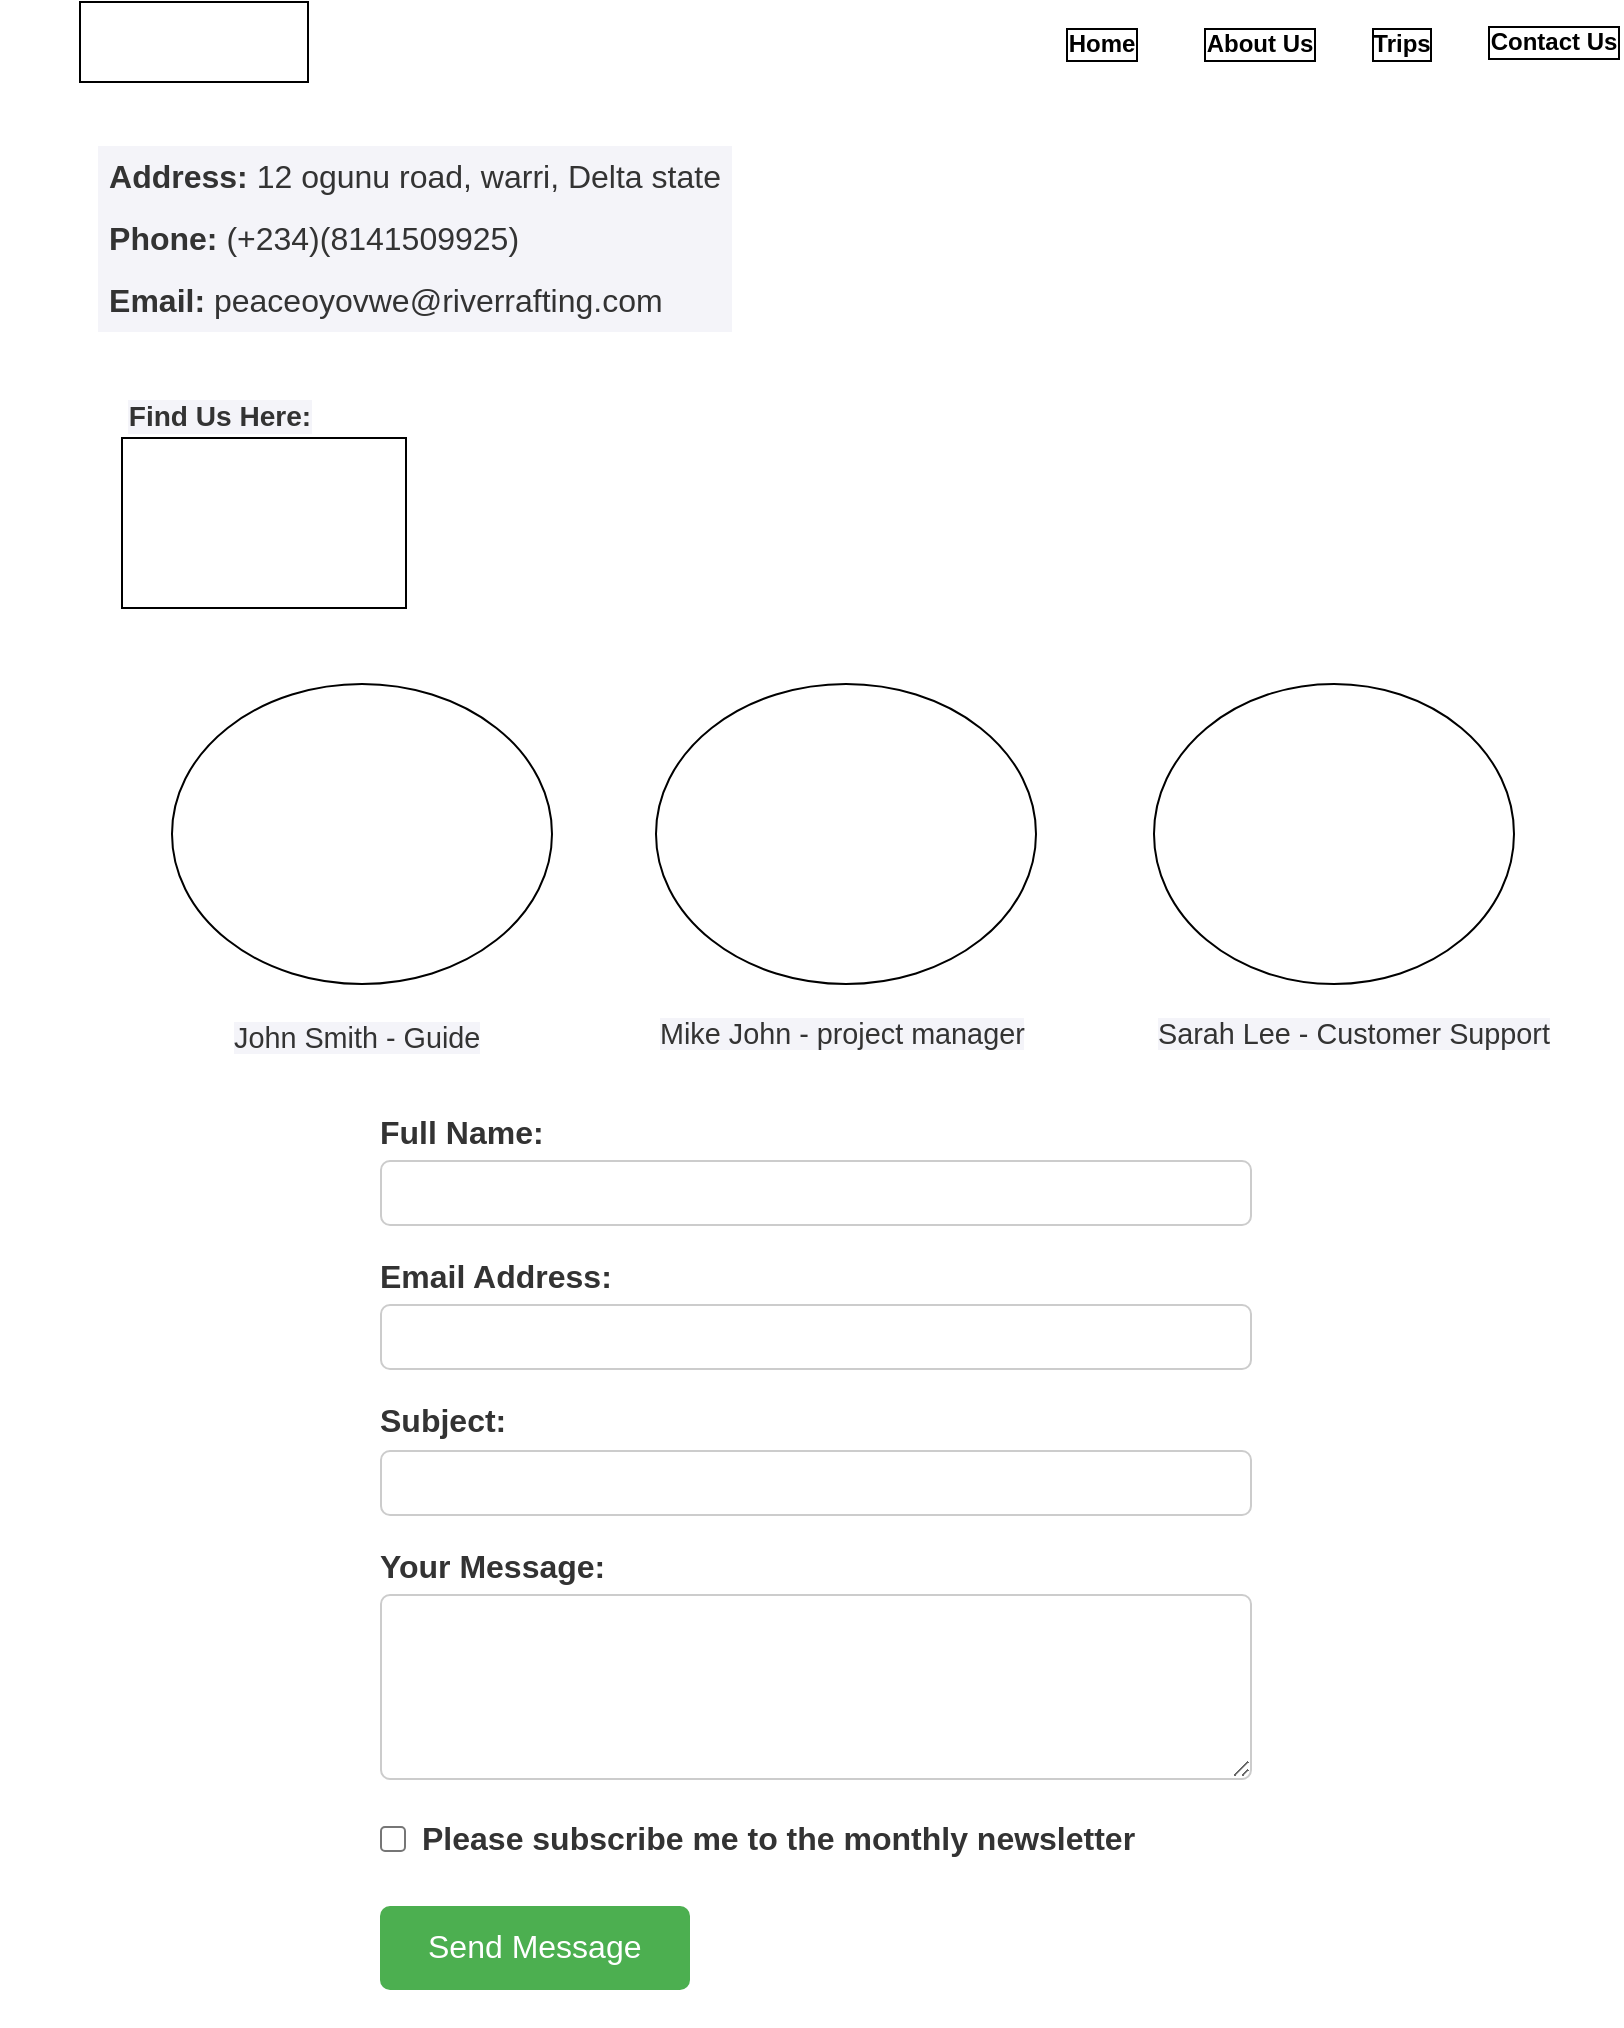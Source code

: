 <mxfile version="27.1.4">
  <diagram name="Page-1" id="Aekc2kSoGCSQNtCucTmB">
    <mxGraphModel dx="1342" dy="728" grid="0" gridSize="1" guides="1" tooltips="1" connect="0" arrows="0" fold="1" page="1" pageScale="1" pageWidth="850" pageHeight="1100" math="0" shadow="0">
      <root>
        <mxCell id="0" />
        <mxCell id="1" parent="0" />
        <mxCell id="SF5xmufkMhCxNSbuVgOZ-1" value="" style="ellipse;whiteSpace=wrap;html=1;" parent="1" vertex="1">
          <mxGeometry x="86" y="346" width="190" height="150" as="geometry" />
        </mxCell>
        <mxCell id="SF5xmufkMhCxNSbuVgOZ-2" value="" style="ellipse;whiteSpace=wrap;html=1;" parent="1" vertex="1">
          <mxGeometry x="328" y="346" width="190" height="150" as="geometry" />
        </mxCell>
        <mxCell id="SF5xmufkMhCxNSbuVgOZ-3" value="" style="ellipse;whiteSpace=wrap;html=1;" parent="1" vertex="1">
          <mxGeometry x="577" y="346" width="180" height="150" as="geometry" />
        </mxCell>
        <mxCell id="1UF0MUQRRNph1ceyEpth-7" value="&#xa;&lt;h3 style=&quot;margin: 0px; padding: 0px; box-sizing: border-box; color: rgb(51, 51, 51); font-family: Arial, sans-serif; font-style: normal; font-variant-ligatures: normal; font-variant-caps: normal; letter-spacing: normal; orphans: 2; text-align: start; text-indent: 0px; text-transform: none; widows: 2; word-spacing: 0px; -webkit-text-stroke-width: 0px; white-space: normal; background-color: rgb(244, 244, 249); text-decoration-thickness: initial; text-decoration-style: initial; text-decoration-color: initial;&quot;&gt;Find Us Here:&lt;/h3&gt;&#xa;&#xa;" style="text;strokeColor=none;align=center;fillColor=none;html=1;verticalAlign=middle;whiteSpace=wrap;rounded=0;labelBorderColor=none;fontStyle=0" vertex="1" parent="1">
          <mxGeometry y="206" width="220" height="26" as="geometry" />
        </mxCell>
        <mxCell id="1UF0MUQRRNph1ceyEpth-9" value="Home" style="text;strokeColor=none;align=center;fillColor=none;verticalAlign=middle;rounded=0;labelBorderColor=default;fontStyle=1;html=1;whiteSpace=wrap;labelBackgroundColor=none;" vertex="1" parent="1">
          <mxGeometry x="517" y="10" width="68" height="32" as="geometry" />
        </mxCell>
        <UserObject label="&#xa;&lt;p style=&quot;margin: 0px; padding: 6px; box-sizing: border-box; color: rgb(51, 51, 51); font-family: Arial, sans-serif; font-size: medium; font-style: normal; font-variant-ligatures: normal; font-variant-caps: normal; font-weight: 400; letter-spacing: normal; orphans: 2; text-align: start; text-indent: 0px; text-transform: none; widows: 2; word-spacing: 0px; -webkit-text-stroke-width: 0px; white-space: normal; background-color: rgb(244, 244, 249); text-decoration-thickness: initial; text-decoration-style: initial; text-decoration-color: initial;&quot;&gt;&lt;strong style=&quot;margin: 0px; padding: 0px; box-sizing: border-box;&quot;&gt;Address:&lt;/strong&gt;&lt;span&gt;&amp;nbsp;&lt;/span&gt;12 ogunu road, warri, Delta state&lt;/p&gt;&lt;p style=&quot;margin: 0px; padding: 6px; box-sizing: border-box; color: rgb(51, 51, 51); font-family: Arial, sans-serif; font-size: medium; font-style: normal; font-variant-ligatures: normal; font-variant-caps: normal; font-weight: 400; letter-spacing: normal; orphans: 2; text-align: start; text-indent: 0px; text-transform: none; widows: 2; word-spacing: 0px; -webkit-text-stroke-width: 0px; white-space: normal; background-color: rgb(244, 244, 249); text-decoration-thickness: initial; text-decoration-style: initial; text-decoration-color: initial;&quot;&gt;&lt;strong style=&quot;margin: 0px; padding: 0px; box-sizing: border-box;&quot;&gt;Phone:&lt;/strong&gt;&lt;span&gt;&amp;nbsp;&lt;/span&gt;(+234)(8141509925)&lt;/p&gt;&lt;p style=&quot;margin: 0px; padding: 6px; box-sizing: border-box; color: rgb(51, 51, 51); font-family: Arial, sans-serif; font-size: medium; font-style: normal; font-variant-ligatures: normal; font-variant-caps: normal; font-weight: 400; letter-spacing: normal; orphans: 2; text-align: start; text-indent: 0px; text-transform: none; widows: 2; word-spacing: 0px; -webkit-text-stroke-width: 0px; white-space: normal; background-color: rgb(244, 244, 249); text-decoration-thickness: initial; text-decoration-style: initial; text-decoration-color: initial;&quot;&gt;&lt;strong style=&quot;margin: 0px; padding: 0px; box-sizing: border-box;&quot;&gt;Email:&lt;/strong&gt;&lt;span&gt;&amp;nbsp;&lt;/span&gt;peaceoyovwe@riverrafting.com&lt;/p&gt;&#xa;&#xa;" link="&#xa;&lt;p style=&quot;margin: 0px; padding: 6px; box-sizing: border-box; color: rgb(51, 51, 51); font-family: Arial, sans-serif; font-size: medium; font-style: normal; font-variant-ligatures: normal; font-variant-caps: normal; font-weight: 400; letter-spacing: normal; orphans: 2; text-align: start; text-indent: 0px; text-transform: none; widows: 2; word-spacing: 0px; -webkit-text-stroke-width: 0px; white-space: normal; background-color: rgb(244, 244, 249); text-decoration-thickness: initial; text-decoration-style: initial; text-decoration-color: initial;&quot;&gt;&lt;strong style=&quot;margin: 0px; padding: 0px; box-sizing: border-box;&quot;&gt;Address:&lt;/strong&gt;&lt;span&gt;&amp;nbsp;&lt;/span&gt;12 ogunu road, warri, Delta state&lt;/p&gt;&lt;p style=&quot;margin: 0px; padding: 6px; box-sizing: border-box; color: rgb(51, 51, 51); font-family: Arial, sans-serif; font-size: medium; font-style: normal; font-variant-ligatures: normal; font-variant-caps: normal; font-weight: 400; letter-spacing: normal; orphans: 2; text-align: start; text-indent: 0px; text-transform: none; widows: 2; word-spacing: 0px; -webkit-text-stroke-width: 0px; white-space: normal; background-color: rgb(244, 244, 249); text-decoration-thickness: initial; text-decoration-style: initial; text-decoration-color: initial;&quot;&gt;&lt;strong style=&quot;margin: 0px; padding: 0px; box-sizing: border-box;&quot;&gt;Phone:&lt;/strong&gt;&lt;span&gt;&amp;nbsp;&lt;/span&gt;(+234)(8141509925)&lt;/p&gt;&lt;p style=&quot;margin: 0px; padding: 6px; box-sizing: border-box; color: rgb(51, 51, 51); font-family: Arial, sans-serif; font-size: medium; font-style: normal; font-variant-ligatures: normal; font-variant-caps: normal; font-weight: 400; letter-spacing: normal; orphans: 2; text-align: start; text-indent: 0px; text-transform: none; widows: 2; word-spacing: 0px; -webkit-text-stroke-width: 0px; white-space: normal; background-color: rgb(244, 244, 249); text-decoration-thickness: initial; text-decoration-style: initial; text-decoration-color: initial;&quot;&gt;&lt;strong style=&quot;margin: 0px; padding: 0px; box-sizing: border-box;&quot;&gt;Email:&lt;/strong&gt;&lt;span&gt;&amp;nbsp;&lt;/span&gt;peaceoyovwe@riverrafting.com&lt;/p&gt;&#xa;&#xa;" id="1UF0MUQRRNph1ceyEpth-10">
          <mxCell style="text;strokeColor=none;align=center;fillColor=none;html=1;verticalAlign=middle;whiteSpace=wrap;rounded=0;labelBorderColor=none;fontStyle=1" vertex="1" parent="1">
            <mxGeometry x="25" y="60" width="365" height="140" as="geometry" />
          </mxCell>
        </UserObject>
        <mxCell id="1UF0MUQRRNph1ceyEpth-13" value="&lt;label for=&quot;fullname&quot; style=&quot;margin: 1rem 0px 0px; padding: 0px; box-sizing: border-box; display: block; font-weight: bold; color: rgb(51, 51, 51); font-family: Arial, sans-serif; font-size: medium; font-style: normal; font-variant-ligatures: normal; font-variant-caps: normal; letter-spacing: normal; orphans: 2; text-align: start; text-indent: 0px; text-transform: none; widows: 2; word-spacing: 0px; -webkit-text-stroke-width: 0px; white-space: normal; text-decoration-thickness: initial; text-decoration-style: initial; text-decoration-color: initial;&quot;&gt;Full Name:&lt;/label&gt;&lt;input type=&quot;text&quot; id=&quot;fullname&quot; name=&quot;fullname&quot; required=&quot;&quot; style=&quot;margin: 0.25rem 0px 0px; padding: 0.5rem; box-sizing: border-box; width: 436px; border: 1px solid rgb(204, 204, 204); border-radius: 5px; orphans: 2; widows: 2; -webkit-text-stroke-width: 0px; white-space: normal; text-decoration-thickness: initial; text-decoration-style: initial; text-decoration-color: initial;&quot;&gt;&lt;span style=&quot;color: rgb(51, 51, 51); font-family: Arial, sans-serif; font-size: medium; font-style: normal; font-variant-ligatures: normal; font-variant-caps: normal; font-weight: 400; letter-spacing: normal; orphans: 2; text-align: start; text-indent: 0px; text-transform: none; widows: 2; word-spacing: 0px; -webkit-text-stroke-width: 0px; white-space: normal; background-color: rgb(255, 255, 255); text-decoration-thickness: initial; text-decoration-style: initial; text-decoration-color: initial; display: inline !important; float: none;&quot;&gt;&lt;/span&gt;&lt;label for=&quot;email&quot; style=&quot;margin: 1rem 0px 0px; padding: 0px; box-sizing: border-box; display: block; font-weight: bold; color: rgb(51, 51, 51); font-family: Arial, sans-serif; font-size: medium; font-style: normal; font-variant-ligatures: normal; font-variant-caps: normal; letter-spacing: normal; orphans: 2; text-align: start; text-indent: 0px; text-transform: none; widows: 2; word-spacing: 0px; -webkit-text-stroke-width: 0px; white-space: normal; text-decoration-thickness: initial; text-decoration-style: initial; text-decoration-color: initial;&quot;&gt;Email Address:&lt;/label&gt;&lt;input type=&quot;email&quot; id=&quot;email&quot; name=&quot;email&quot; required=&quot;&quot; style=&quot;margin: 0.25rem 0px 0px; padding: 0.5rem; box-sizing: border-box; width: 436px; border: 1px solid rgb(204, 204, 204); border-radius: 5px; orphans: 2; widows: 2; -webkit-text-stroke-width: 0px; white-space: normal; text-decoration-thickness: initial; text-decoration-style: initial; text-decoration-color: initial;&quot;&gt;&lt;span style=&quot;color: rgb(51, 51, 51); font-family: Arial, sans-serif; font-size: medium; font-style: normal; font-variant-ligatures: normal; font-variant-caps: normal; font-weight: 400; letter-spacing: normal; orphans: 2; text-align: start; text-indent: 0px; text-transform: none; widows: 2; word-spacing: 0px; -webkit-text-stroke-width: 0px; white-space: normal; background-color: rgb(255, 255, 255); text-decoration-thickness: initial; text-decoration-style: initial; text-decoration-color: initial; display: inline !important; float: none;&quot;&gt;&lt;/span&gt;&lt;label for=&quot;subject&quot; style=&quot;margin: 1rem 0px 0px; padding: 0px; box-sizing: border-box; display: block; font-weight: bold; color: rgb(51, 51, 51); font-family: Arial, sans-serif; font-size: medium; font-style: normal; font-variant-ligatures: normal; font-variant-caps: normal; letter-spacing: normal; orphans: 2; text-align: start; text-indent: 0px; text-transform: none; widows: 2; word-spacing: 0px; -webkit-text-stroke-width: 0px; white-space: normal; text-decoration-thickness: initial; text-decoration-style: initial; text-decoration-color: initial;&quot;&gt;Subject:&lt;/label&gt;&lt;input type=&quot;text&quot; id=&quot;subject&quot; name=&quot;subject&quot; style=&quot;margin: 0.25rem 0px 0px; padding: 0.5rem; box-sizing: border-box; width: 436px; border: 1px solid rgb(204, 204, 204); border-radius: 5px; orphans: 2; widows: 2; -webkit-text-stroke-width: 0px; white-space: normal; text-decoration-thickness: initial; text-decoration-style: initial; text-decoration-color: initial;&quot;&gt;&lt;span style=&quot;color: rgb(51, 51, 51); font-family: Arial, sans-serif; font-size: medium; font-style: normal; font-variant-ligatures: normal; font-variant-caps: normal; font-weight: 400; letter-spacing: normal; orphans: 2; text-align: start; text-indent: 0px; text-transform: none; widows: 2; word-spacing: 0px; -webkit-text-stroke-width: 0px; white-space: normal; background-color: rgb(255, 255, 255); text-decoration-thickness: initial; text-decoration-style: initial; text-decoration-color: initial; display: inline !important; float: none;&quot;&gt;&lt;/span&gt;&lt;label for=&quot;message&quot; style=&quot;margin: 1rem 0px 0px; padding: 0px; box-sizing: border-box; display: block; font-weight: bold; color: rgb(51, 51, 51); font-family: Arial, sans-serif; font-size: medium; font-style: normal; font-variant-ligatures: normal; font-variant-caps: normal; letter-spacing: normal; orphans: 2; text-align: start; text-indent: 0px; text-transform: none; widows: 2; word-spacing: 0px; -webkit-text-stroke-width: 0px; white-space: normal; text-decoration-thickness: initial; text-decoration-style: initial; text-decoration-color: initial;&quot;&gt;Your Message:&lt;/label&gt;&lt;textarea id=&quot;message&quot; name=&quot;message&quot; rows=&quot;5&quot; required=&quot;&quot; style=&quot;margin: 0.25rem 0px 0px; padding: 0.5rem; box-sizing: border-box; width: 436px; border: 1px solid rgb(204, 204, 204); border-radius: 5px; orphans: 2; widows: 2; -webkit-text-stroke-width: 0px; text-decoration-thickness: initial; text-decoration-style: initial; text-decoration-color: initial;&quot;&gt;&lt;/textarea&gt;&lt;span style=&quot;color: rgb(51, 51, 51); font-family: Arial, sans-serif; font-size: medium; font-style: normal; font-variant-ligatures: normal; font-variant-caps: normal; font-weight: 400; letter-spacing: normal; orphans: 2; text-align: start; text-indent: 0px; text-transform: none; widows: 2; word-spacing: 0px; -webkit-text-stroke-width: 0px; white-space: normal; background-color: rgb(255, 255, 255); text-decoration-thickness: initial; text-decoration-style: initial; text-decoration-color: initial; display: inline !important; float: none;&quot;&gt;&lt;/span&gt;&lt;label class=&quot;newsletter&quot; style=&quot;margin: 1em 0px 0px; padding: 0px; box-sizing: border-box; display: flex; font-weight: bold; align-items: center; gap: 0.5em; color: rgb(51, 51, 51); font-family: Arial, sans-serif; font-size: medium; font-style: normal; font-variant-ligatures: normal; font-variant-caps: normal; letter-spacing: normal; orphans: 2; text-align: start; text-indent: 0px; text-transform: none; widows: 2; word-spacing: 0px; -webkit-text-stroke-width: 0px; white-space: normal; text-decoration-thickness: initial; text-decoration-style: initial; text-decoration-color: initial;&quot;&gt;&lt;input type=&quot;checkbox&quot; name=&quot;subscribe&quot; style=&quot;margin: 0px; padding: 0px; box-sizing: border-box;&quot;&gt;Please subscribe me to the monthly newsletter&lt;/label&gt;&lt;button type=&quot;submit&quot; class=&quot;submit-button&quot; style=&quot;margin: 1.5rem 0px 0px; padding: 0.75rem 1.5rem; box-sizing: border-box; background-color: rgb(76, 175, 80); color: white; border: none; font-size: 1rem; border-radius: 5px; cursor: pointer; orphans: 2; widows: 2; -webkit-text-stroke-width: 0px; white-space: normal; text-decoration-thickness: initial; text-decoration-style: initial; text-decoration-color: initial;&quot;&gt;Send Message&lt;/button&gt;" style="text;whiteSpace=wrap;html=1;" vertex="1" parent="1">
          <mxGeometry x="188" y="538" width="464" height="479" as="geometry" />
        </mxCell>
        <mxCell id="1UF0MUQRRNph1ceyEpth-17" value="&lt;span style=&quot;color: rgb(51, 51, 51); font-family: Arial, sans-serif; font-size: 14.4px; font-style: normal; font-variant-ligatures: normal; font-variant-caps: normal; font-weight: 500; letter-spacing: normal; orphans: 2; text-align: center; text-indent: 0px; text-transform: none; widows: 2; word-spacing: 0px; -webkit-text-stroke-width: 0px; white-space: normal; background-color: rgb(244, 244, 249); text-decoration-thickness: initial; text-decoration-style: initial; text-decoration-color: initial; display: inline !important; float: none;&quot;&gt;John Smith - Guide&lt;/span&gt;" style="text;whiteSpace=wrap;html=1;" vertex="1" parent="1">
          <mxGeometry x="115" y="508.004" width="142" height="30" as="geometry" />
        </mxCell>
        <mxCell id="1UF0MUQRRNph1ceyEpth-18" value="&lt;span style=&quot;color: rgb(51, 51, 51); font-family: Arial, sans-serif; font-size: 14.4px; font-style: normal; font-variant-ligatures: normal; font-variant-caps: normal; font-weight: 500; letter-spacing: normal; orphans: 2; text-align: center; text-indent: 0px; text-transform: none; widows: 2; word-spacing: 0px; -webkit-text-stroke-width: 0px; white-space: normal; background-color: rgb(244, 244, 249); text-decoration-thickness: initial; text-decoration-style: initial; text-decoration-color: initial; display: inline !important; float: none;&quot;&gt;Mike John - project manager&lt;/span&gt;" style="text;whiteSpace=wrap;html=1;" vertex="1" parent="1">
          <mxGeometry x="328" y="506" width="189" height="30" as="geometry" />
        </mxCell>
        <mxCell id="1UF0MUQRRNph1ceyEpth-19" value="&lt;span style=&quot;color: rgb(51, 51, 51); font-family: Arial, sans-serif; font-size: 14.4px; font-style: normal; font-variant-ligatures: normal; font-variant-caps: normal; font-weight: 500; letter-spacing: normal; orphans: 2; text-align: center; text-indent: 0px; text-transform: none; widows: 2; word-spacing: 0px; -webkit-text-stroke-width: 0px; white-space: normal; background-color: rgb(244, 244, 249); text-decoration-thickness: initial; text-decoration-style: initial; text-decoration-color: initial; display: inline !important; float: none;&quot;&gt;Sarah Lee - Customer Support&lt;/span&gt;" style="text;whiteSpace=wrap;html=1;" vertex="1" parent="1">
          <mxGeometry x="577.005" y="506.001" width="215" height="30" as="geometry" />
        </mxCell>
        <mxCell id="1UF0MUQRRNph1ceyEpth-20" value="" style="rounded=0;whiteSpace=wrap;html=1;" vertex="1" parent="1">
          <mxGeometry x="61" y="223" width="142" height="85" as="geometry" />
        </mxCell>
        <mxCell id="1UF0MUQRRNph1ceyEpth-21" value="About Us" style="text;strokeColor=none;align=center;fillColor=none;verticalAlign=middle;rounded=0;labelBorderColor=default;fontStyle=1;html=1;whiteSpace=wrap;labelBackgroundColor=none;" vertex="1" parent="1">
          <mxGeometry x="596" y="10" width="68" height="32" as="geometry" />
        </mxCell>
        <mxCell id="1UF0MUQRRNph1ceyEpth-22" value="Trips" style="text;strokeColor=none;align=center;fillColor=none;verticalAlign=middle;rounded=0;labelBorderColor=default;fontStyle=1;html=1;whiteSpace=wrap;labelBackgroundColor=none;" vertex="1" parent="1">
          <mxGeometry x="667" y="10" width="68" height="32" as="geometry" />
        </mxCell>
        <mxCell id="1UF0MUQRRNph1ceyEpth-23" value="Contact Us" style="text;strokeColor=none;align=center;fillColor=none;verticalAlign=middle;rounded=0;labelBorderColor=default;fontStyle=1;html=1;whiteSpace=wrap;labelBackgroundColor=none;" vertex="1" parent="1">
          <mxGeometry x="743" y="9" width="68" height="32" as="geometry" />
        </mxCell>
        <mxCell id="1UF0MUQRRNph1ceyEpth-24" value="" style="rounded=0;whiteSpace=wrap;html=1;" vertex="1" parent="1">
          <mxGeometry x="40" y="5" width="114" height="40" as="geometry" />
        </mxCell>
      </root>
    </mxGraphModel>
  </diagram>
</mxfile>
